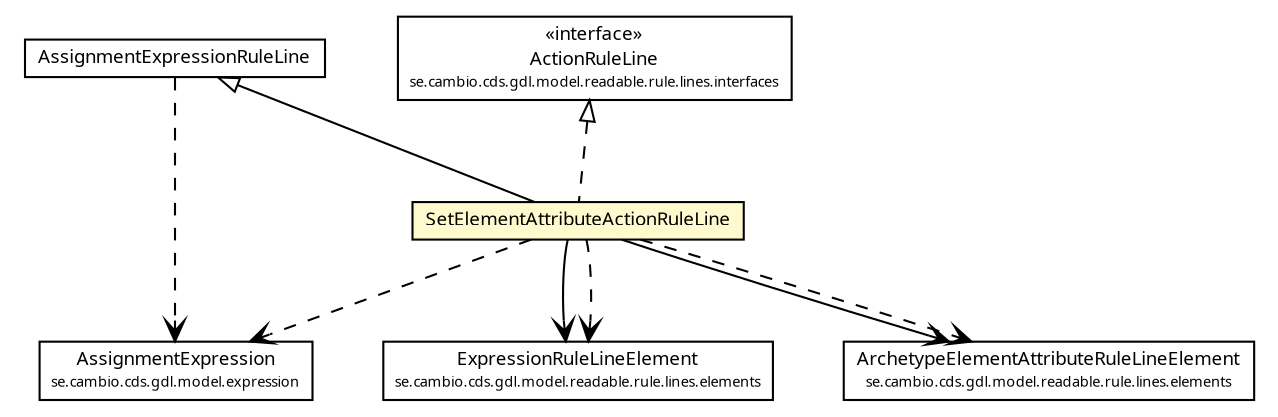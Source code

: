#!/usr/local/bin/dot
#
# Class diagram 
# Generated by UMLGraph version R5_6 (http://www.umlgraph.org/)
#

digraph G {
	edge [fontname="Trebuchet MS",fontsize=10,labelfontname="Trebuchet MS",labelfontsize=10];
	node [fontname="Trebuchet MS",fontsize=10,shape=plaintext];
	nodesep=0.25;
	ranksep=0.5;
	// se.cambio.cds.gdl.model.expression.AssignmentExpression
	c317739 [label=<<table title="se.cambio.cds.gdl.model.expression.AssignmentExpression" border="0" cellborder="1" cellspacing="0" cellpadding="2" port="p" href="../../../expression/AssignmentExpression.html">
		<tr><td><table border="0" cellspacing="0" cellpadding="1">
<tr><td align="center" balign="center"><font face="Trebuchet MS"> AssignmentExpression </font></td></tr>
<tr><td align="center" balign="center"><font face="Trebuchet MS" point-size="7.0"> se.cambio.cds.gdl.model.expression </font></td></tr>
		</table></td></tr>
		</table>>, URL="../../../expression/AssignmentExpression.html", fontname="Trebuchet MS", fontcolor="black", fontsize=9.0];
	// se.cambio.cds.gdl.model.readable.rule.lines.SetElementAttributeActionRuleLine
	c317914 [label=<<table title="se.cambio.cds.gdl.model.readable.rule.lines.SetElementAttributeActionRuleLine" border="0" cellborder="1" cellspacing="0" cellpadding="2" port="p" bgcolor="lemonChiffon" href="./SetElementAttributeActionRuleLine.html">
		<tr><td><table border="0" cellspacing="0" cellpadding="1">
<tr><td align="center" balign="center"><font face="Trebuchet MS"> SetElementAttributeActionRuleLine </font></td></tr>
		</table></td></tr>
		</table>>, URL="./SetElementAttributeActionRuleLine.html", fontname="Trebuchet MS", fontcolor="black", fontsize=9.0];
	// se.cambio.cds.gdl.model.readable.rule.lines.AssignmentExpressionRuleLine
	c317926 [label=<<table title="se.cambio.cds.gdl.model.readable.rule.lines.AssignmentExpressionRuleLine" border="0" cellborder="1" cellspacing="0" cellpadding="2" port="p" href="./AssignmentExpressionRuleLine.html">
		<tr><td><table border="0" cellspacing="0" cellpadding="1">
<tr><td align="center" balign="center"><font face="Trebuchet MS"> AssignmentExpressionRuleLine </font></td></tr>
		</table></td></tr>
		</table>>, URL="./AssignmentExpressionRuleLine.html", fontname="Trebuchet MS", fontcolor="black", fontsize=9.0];
	// se.cambio.cds.gdl.model.readable.rule.lines.elements.ExpressionRuleLineElement
	c317937 [label=<<table title="se.cambio.cds.gdl.model.readable.rule.lines.elements.ExpressionRuleLineElement" border="0" cellborder="1" cellspacing="0" cellpadding="2" port="p" href="./elements/ExpressionRuleLineElement.html">
		<tr><td><table border="0" cellspacing="0" cellpadding="1">
<tr><td align="center" balign="center"><font face="Trebuchet MS"> ExpressionRuleLineElement </font></td></tr>
<tr><td align="center" balign="center"><font face="Trebuchet MS" point-size="7.0"> se.cambio.cds.gdl.model.readable.rule.lines.elements </font></td></tr>
		</table></td></tr>
		</table>>, URL="./elements/ExpressionRuleLineElement.html", fontname="Trebuchet MS", fontcolor="black", fontsize=9.0];
	// se.cambio.cds.gdl.model.readable.rule.lines.elements.ArchetypeElementAttributeRuleLineElement
	c317948 [label=<<table title="se.cambio.cds.gdl.model.readable.rule.lines.elements.ArchetypeElementAttributeRuleLineElement" border="0" cellborder="1" cellspacing="0" cellpadding="2" port="p" href="./elements/ArchetypeElementAttributeRuleLineElement.html">
		<tr><td><table border="0" cellspacing="0" cellpadding="1">
<tr><td align="center" balign="center"><font face="Trebuchet MS"> ArchetypeElementAttributeRuleLineElement </font></td></tr>
<tr><td align="center" balign="center"><font face="Trebuchet MS" point-size="7.0"> se.cambio.cds.gdl.model.readable.rule.lines.elements </font></td></tr>
		</table></td></tr>
		</table>>, URL="./elements/ArchetypeElementAttributeRuleLineElement.html", fontname="Trebuchet MS", fontcolor="black", fontsize=9.0];
	// se.cambio.cds.gdl.model.readable.rule.lines.interfaces.ActionRuleLine
	c317956 [label=<<table title="se.cambio.cds.gdl.model.readable.rule.lines.interfaces.ActionRuleLine" border="0" cellborder="1" cellspacing="0" cellpadding="2" port="p" href="./interfaces/ActionRuleLine.html">
		<tr><td><table border="0" cellspacing="0" cellpadding="1">
<tr><td align="center" balign="center"> &#171;interface&#187; </td></tr>
<tr><td align="center" balign="center"><font face="Trebuchet MS"> ActionRuleLine </font></td></tr>
<tr><td align="center" balign="center"><font face="Trebuchet MS" point-size="7.0"> se.cambio.cds.gdl.model.readable.rule.lines.interfaces </font></td></tr>
		</table></td></tr>
		</table>>, URL="./interfaces/ActionRuleLine.html", fontname="Trebuchet MS", fontcolor="black", fontsize=9.0];
	//se.cambio.cds.gdl.model.readable.rule.lines.SetElementAttributeActionRuleLine extends se.cambio.cds.gdl.model.readable.rule.lines.AssignmentExpressionRuleLine
	c317926:p -> c317914:p [dir=back,arrowtail=empty];
	//se.cambio.cds.gdl.model.readable.rule.lines.SetElementAttributeActionRuleLine implements se.cambio.cds.gdl.model.readable.rule.lines.interfaces.ActionRuleLine
	c317956:p -> c317914:p [dir=back,arrowtail=empty,style=dashed];
	// se.cambio.cds.gdl.model.readable.rule.lines.SetElementAttributeActionRuleLine NAVASSOC se.cambio.cds.gdl.model.readable.rule.lines.elements.ArchetypeElementAttributeRuleLineElement
	c317914:p -> c317948:p [taillabel="", label="", headlabel="", fontname="Trebuchet MS", fontcolor="black", fontsize=10.0, color="black", arrowhead=open];
	// se.cambio.cds.gdl.model.readable.rule.lines.SetElementAttributeActionRuleLine NAVASSOC se.cambio.cds.gdl.model.readable.rule.lines.elements.ExpressionRuleLineElement
	c317914:p -> c317937:p [taillabel="", label="", headlabel="", fontname="Trebuchet MS", fontcolor="black", fontsize=10.0, color="black", arrowhead=open];
	// se.cambio.cds.gdl.model.readable.rule.lines.SetElementAttributeActionRuleLine DEPEND se.cambio.cds.gdl.model.readable.rule.lines.elements.ArchetypeElementAttributeRuleLineElement
	c317914:p -> c317948:p [taillabel="", label="", headlabel="", fontname="Trebuchet MS", fontcolor="black", fontsize=10.0, color="black", arrowhead=open, style=dashed];
	// se.cambio.cds.gdl.model.readable.rule.lines.SetElementAttributeActionRuleLine DEPEND se.cambio.cds.gdl.model.readable.rule.lines.elements.ExpressionRuleLineElement
	c317914:p -> c317937:p [taillabel="", label="", headlabel="", fontname="Trebuchet MS", fontcolor="black", fontsize=10.0, color="black", arrowhead=open, style=dashed];
	// se.cambio.cds.gdl.model.readable.rule.lines.SetElementAttributeActionRuleLine DEPEND se.cambio.cds.gdl.model.expression.AssignmentExpression
	c317914:p -> c317739:p [taillabel="", label="", headlabel="", fontname="Trebuchet MS", fontcolor="black", fontsize=10.0, color="black", arrowhead=open, style=dashed];
	// se.cambio.cds.gdl.model.readable.rule.lines.AssignmentExpressionRuleLine DEPEND se.cambio.cds.gdl.model.expression.AssignmentExpression
	c317926:p -> c317739:p [taillabel="", label="", headlabel="", fontname="Trebuchet MS", fontcolor="black", fontsize=10.0, color="black", arrowhead=open, style=dashed];
}

